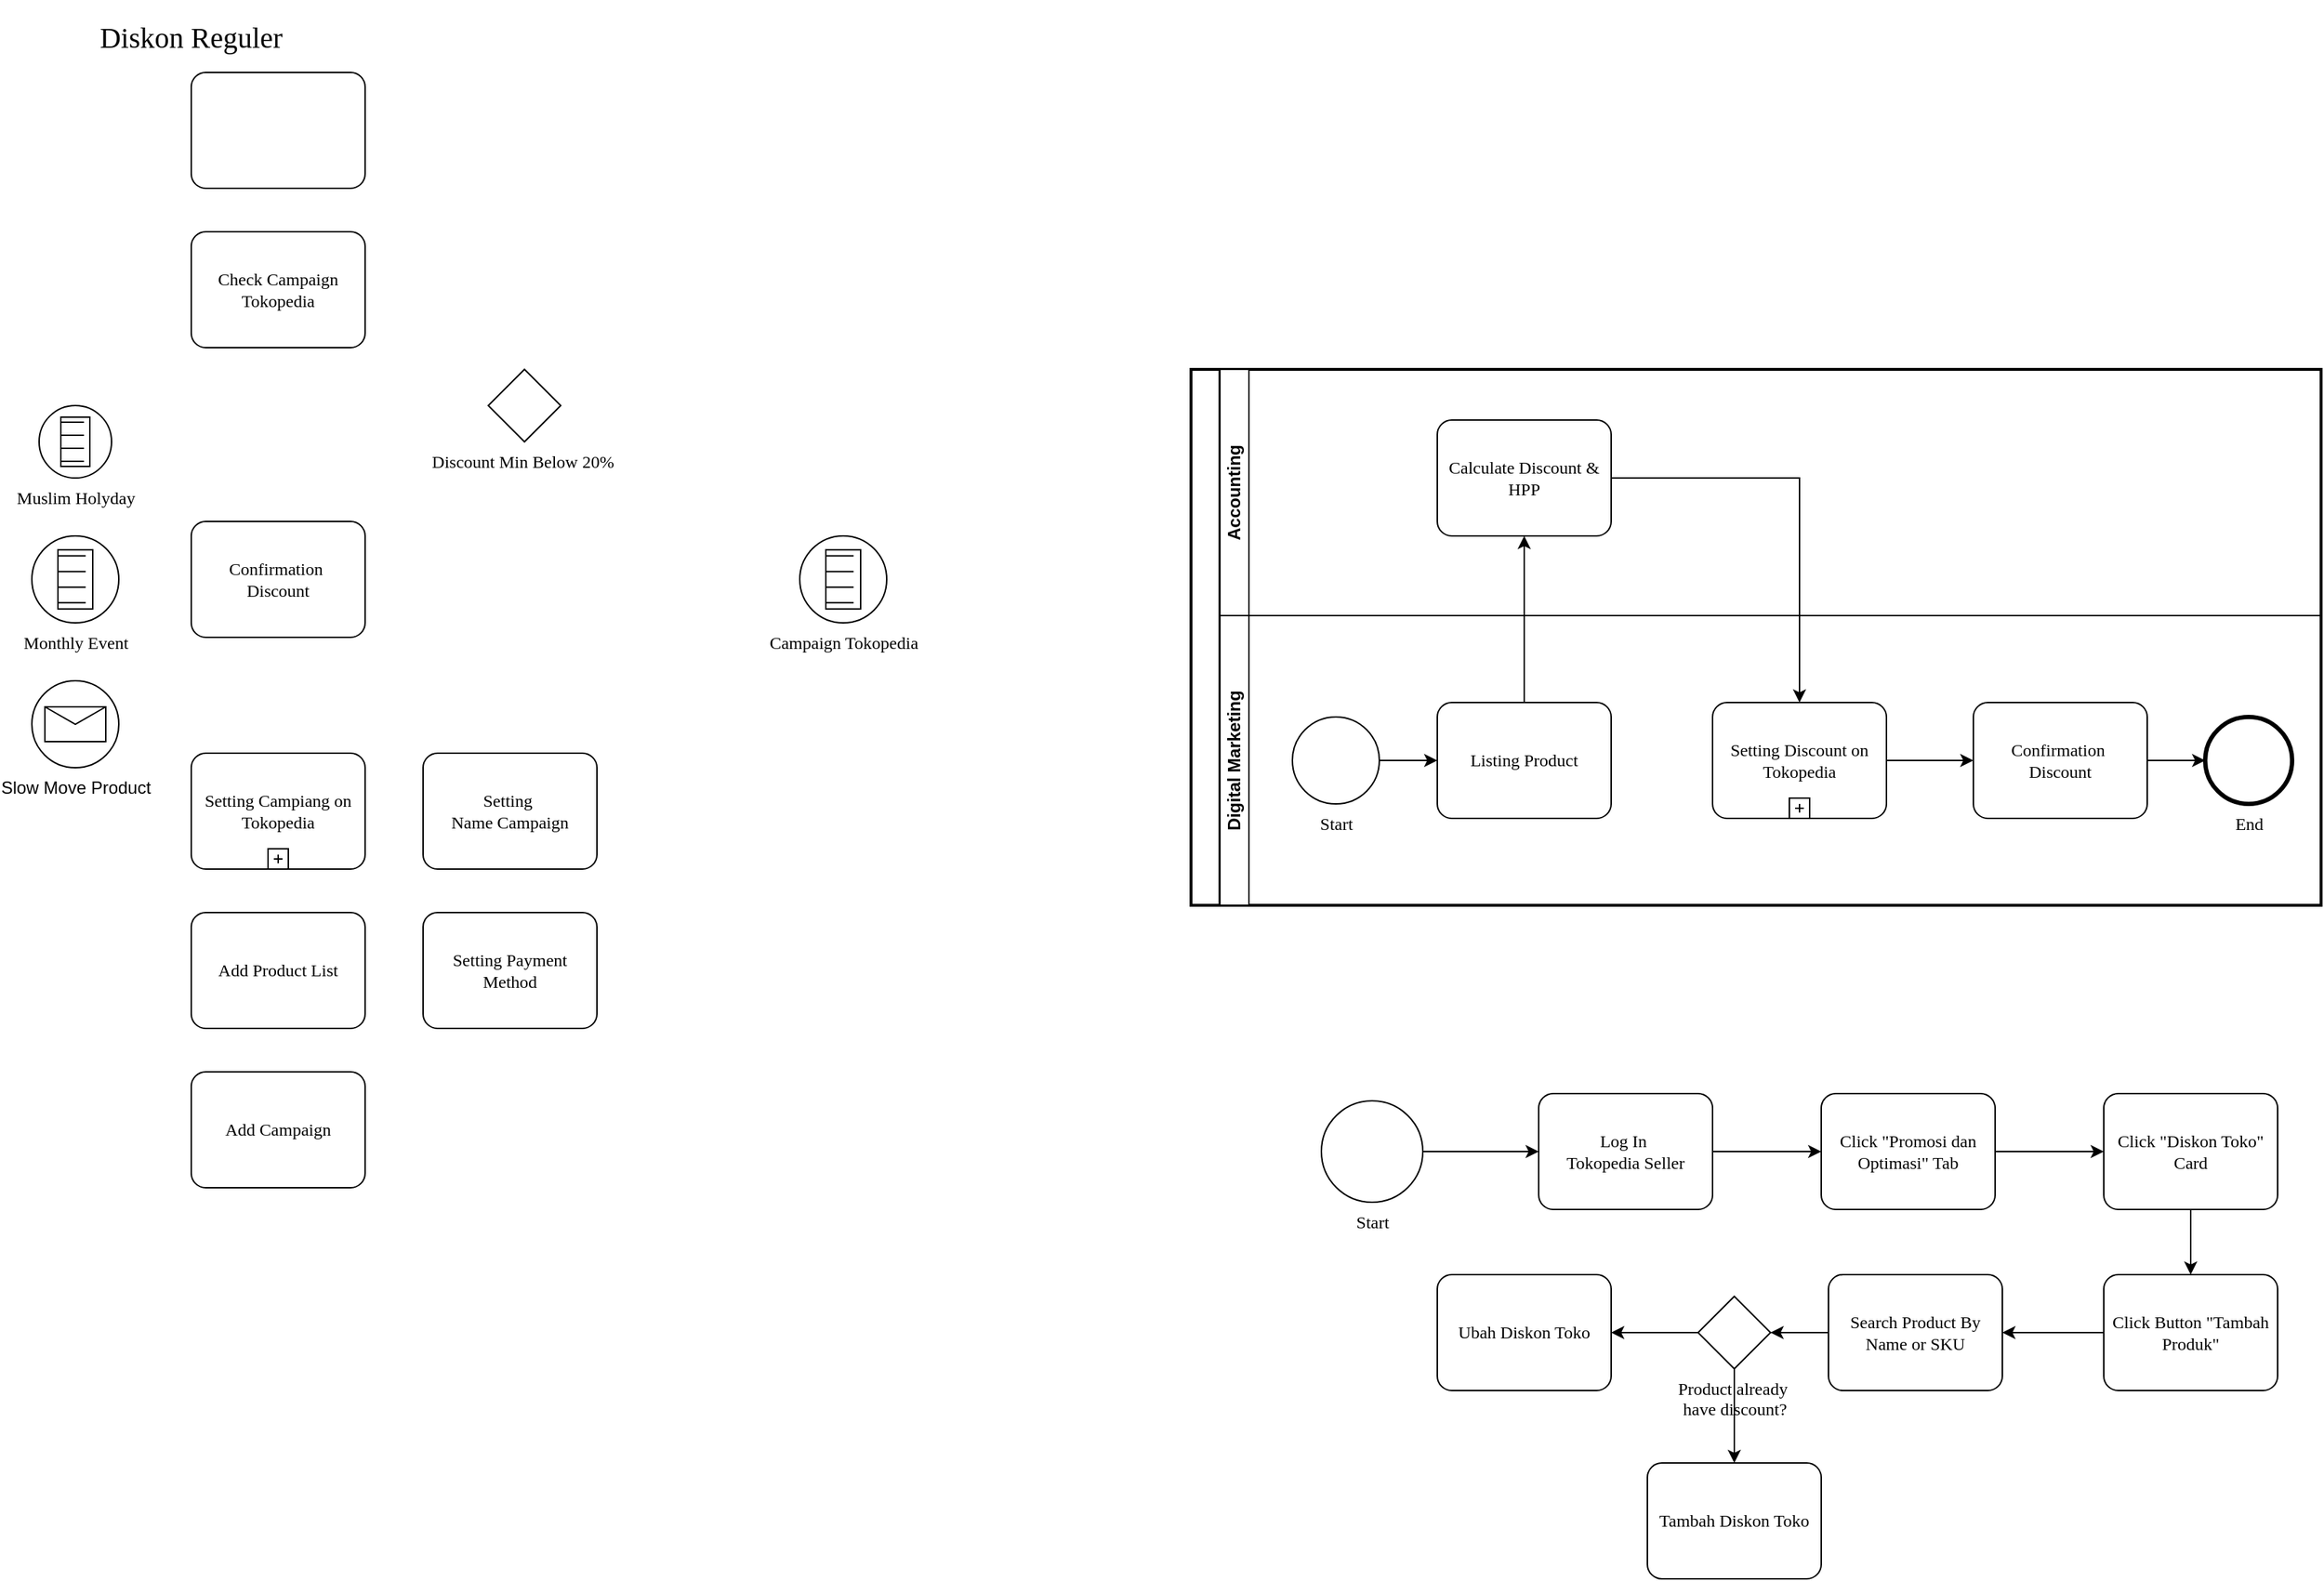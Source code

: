 <mxfile version="24.6.2" type="github">
  <diagram name="Page-1" id="Yi4qCKwHwHE2i9LplEFX">
    <mxGraphModel dx="1085" dy="541" grid="1" gridSize="10" guides="1" tooltips="1" connect="1" arrows="1" fold="1" page="1" pageScale="1" pageWidth="850" pageHeight="1100" math="0" shadow="0">
      <root>
        <mxCell id="0" />
        <mxCell id="1" parent="0" />
        <mxCell id="dL3wJV5hjYVumxx8Xskh-28" value="&lt;font style=&quot;font-size: 20px;&quot;&gt;Diskon Reguler&lt;/font&gt;" style="text;html=1;strokeColor=none;fillColor=none;align=center;verticalAlign=middle;whiteSpace=wrap;rounded=0;fontFamily=Times New Roman;" parent="1" vertex="1">
          <mxGeometry x="45" width="210" height="50" as="geometry" />
        </mxCell>
        <mxCell id="dL3wJV5hjYVumxx8Xskh-38" value="Check Campaign Tokopedia" style="points=[[0.25,0,0],[0.5,0,0],[0.75,0,0],[1,0.25,0],[1,0.5,0],[1,0.75,0],[0.75,1,0],[0.5,1,0],[0.25,1,0],[0,0.75,0],[0,0.5,0],[0,0.25,0]];shape=mxgraph.bpmn.task;whiteSpace=wrap;rectStyle=rounded;size=10;html=1;container=1;expand=0;collapsible=0;taskMarker=abstract;fontFamily=Times New Roman;" parent="1" vertex="1">
          <mxGeometry x="150" y="160" width="120" height="80" as="geometry" />
        </mxCell>
        <mxCell id="dL3wJV5hjYVumxx8Xskh-41" value="&lt;font&gt;Discount Min Below 20%&amp;nbsp;&lt;/font&gt;" style="points=[[0.25,0.25,0],[0.5,0,0],[0.75,0.25,0],[1,0.5,0],[0.75,0.75,0],[0.5,1,0],[0.25,0.75,0],[0,0.5,0]];shape=mxgraph.bpmn.gateway2;html=1;verticalLabelPosition=bottom;labelBackgroundColor=#ffffff;verticalAlign=top;align=center;perimeter=rhombusPerimeter;outlineConnect=0;outline=none;symbol=none;fontFamily=Times New Roman;" parent="1" vertex="1">
          <mxGeometry x="355" y="255" width="50" height="50" as="geometry" />
        </mxCell>
        <mxCell id="dL3wJV5hjYVumxx8Xskh-45" value="" style="points=[[0.25,0,0],[0.5,0,0],[0.75,0,0],[1,0.25,0],[1,0.5,0],[1,0.75,0],[0.75,1,0],[0.5,1,0],[0.25,1,0],[0,0.75,0],[0,0.5,0],[0,0.25,0]];shape=mxgraph.bpmn.task;whiteSpace=wrap;rectStyle=rounded;size=10;html=1;container=1;expand=0;collapsible=0;taskMarker=abstract;fontFamily=Times New Roman;" parent="1" vertex="1">
          <mxGeometry x="150" y="50" width="120" height="80" as="geometry" />
        </mxCell>
        <mxCell id="dL3wJV5hjYVumxx8Xskh-46" value="&lt;font&gt;Product already&amp;nbsp;&lt;/font&gt;&lt;div&gt;&lt;font&gt;have discount?&lt;/font&gt;&lt;/div&gt;" style="points=[[0.25,0.25,0],[0.5,0,0],[0.75,0.25,0],[1,0.5,0],[0.75,0.75,0],[0.5,1,0],[0.25,0.75,0],[0,0.5,0]];shape=mxgraph.bpmn.gateway2;html=1;verticalLabelPosition=bottom;labelBackgroundColor=#ffffff;verticalAlign=top;align=center;perimeter=rhombusPerimeter;outlineConnect=0;outline=none;symbol=none;fontFamily=Times New Roman;" parent="1" vertex="1">
          <mxGeometry x="1190" y="895" width="50" height="50" as="geometry" />
        </mxCell>
        <mxCell id="dL3wJV5hjYVumxx8Xskh-47" value="&lt;font&gt;Confirmation&amp;nbsp;&lt;/font&gt;&lt;div&gt;&lt;font&gt;Discount&lt;/font&gt;&lt;/div&gt;" style="points=[[0.25,0,0],[0.5,0,0],[0.75,0,0],[1,0.25,0],[1,0.5,0],[1,0.75,0],[0.75,1,0],[0.5,1,0],[0.25,1,0],[0,0.75,0],[0,0.5,0],[0,0.25,0]];shape=mxgraph.bpmn.task;whiteSpace=wrap;rectStyle=rounded;size=10;html=1;container=1;expand=0;collapsible=0;taskMarker=abstract;fontFamily=Times New Roman;" parent="1" vertex="1">
          <mxGeometry x="150" y="360" width="120" height="80" as="geometry" />
        </mxCell>
        <mxCell id="dL3wJV5hjYVumxx8Xskh-48" value="Muslim Holyday" style="points=[[0.145,0.145,0],[0.5,0,0],[0.855,0.145,0],[1,0.5,0],[0.855,0.855,0],[0.5,1,0],[0.145,0.855,0],[0,0.5,0]];shape=mxgraph.bpmn.event;html=1;verticalLabelPosition=bottom;labelBackgroundColor=#ffffff;verticalAlign=top;align=center;perimeter=ellipsePerimeter;outlineConnect=0;aspect=fixed;outline=standard;symbol=conditional;fontFamily=Times New Roman;" parent="1" vertex="1">
          <mxGeometry x="45" y="280" width="50" height="50" as="geometry" />
        </mxCell>
        <mxCell id="dL3wJV5hjYVumxx8Xskh-49" value="Monthly Event" style="points=[[0.145,0.145,0],[0.5,0,0],[0.855,0.145,0],[1,0.5,0],[0.855,0.855,0],[0.5,1,0],[0.145,0.855,0],[0,0.5,0]];shape=mxgraph.bpmn.event;html=1;verticalLabelPosition=bottom;labelBackgroundColor=#ffffff;verticalAlign=top;align=center;perimeter=ellipsePerimeter;outlineConnect=0;aspect=fixed;outline=standard;symbol=conditional;fontFamily=Times New Roman;" parent="1" vertex="1">
          <mxGeometry x="40" y="370" width="60" height="60" as="geometry" />
        </mxCell>
        <mxCell id="dL3wJV5hjYVumxx8Xskh-54" value="&lt;font&gt;Setting Campiang on Tokopedia&lt;/font&gt;" style="points=[[0.25,0,0],[0.5,0,0],[0.75,0,0],[1,0.25,0],[1,0.5,0],[1,0.75,0],[0.75,1,0],[0.5,1,0],[0.25,1,0],[0,0.75,0],[0,0.5,0],[0,0.25,0]];shape=mxgraph.bpmn.task;whiteSpace=wrap;rectStyle=rounded;size=10;html=1;container=1;expand=0;collapsible=0;taskMarker=abstract;isLoopSub=1;fontFamily=Times New Roman;" parent="1" vertex="1">
          <mxGeometry x="150" y="520" width="120" height="80" as="geometry" />
        </mxCell>
        <mxCell id="dL3wJV5hjYVumxx8Xskh-56" value="Setting&amp;nbsp;&lt;div&gt;Name Campaign&lt;/div&gt;" style="points=[[0.25,0,0],[0.5,0,0],[0.75,0,0],[1,0.25,0],[1,0.5,0],[1,0.75,0],[0.75,1,0],[0.5,1,0],[0.25,1,0],[0,0.75,0],[0,0.5,0],[0,0.25,0]];shape=mxgraph.bpmn.task;whiteSpace=wrap;rectStyle=rounded;size=10;html=1;container=1;expand=0;collapsible=0;taskMarker=abstract;fontFamily=Times New Roman;" parent="1" vertex="1">
          <mxGeometry x="310" y="520" width="120" height="80" as="geometry" />
        </mxCell>
        <mxCell id="dL3wJV5hjYVumxx8Xskh-57" value="&lt;div&gt;Add Product List&lt;/div&gt;" style="points=[[0.25,0,0],[0.5,0,0],[0.75,0,0],[1,0.25,0],[1,0.5,0],[1,0.75,0],[0.75,1,0],[0.5,1,0],[0.25,1,0],[0,0.75,0],[0,0.5,0],[0,0.25,0]];shape=mxgraph.bpmn.task;whiteSpace=wrap;rectStyle=rounded;size=10;html=1;container=1;expand=0;collapsible=0;taskMarker=abstract;fontFamily=Times New Roman;" parent="1" vertex="1">
          <mxGeometry x="150" y="630" width="120" height="80" as="geometry" />
        </mxCell>
        <mxCell id="dL3wJV5hjYVumxx8Xskh-58" value="&lt;div&gt;Setting Payment Method&lt;/div&gt;" style="points=[[0.25,0,0],[0.5,0,0],[0.75,0,0],[1,0.25,0],[1,0.5,0],[1,0.75,0],[0.75,1,0],[0.5,1,0],[0.25,1,0],[0,0.75,0],[0,0.5,0],[0,0.25,0]];shape=mxgraph.bpmn.task;whiteSpace=wrap;rectStyle=rounded;size=10;html=1;container=1;expand=0;collapsible=0;taskMarker=abstract;fontFamily=Times New Roman;" parent="1" vertex="1">
          <mxGeometry x="310" y="630" width="120" height="80" as="geometry" />
        </mxCell>
        <mxCell id="dL3wJV5hjYVumxx8Xskh-59" value="Add Campaign" style="points=[[0.25,0,0],[0.5,0,0],[0.75,0,0],[1,0.25,0],[1,0.5,0],[1,0.75,0],[0.75,1,0],[0.5,1,0],[0.25,1,0],[0,0.75,0],[0,0.5,0],[0,0.25,0]];shape=mxgraph.bpmn.task;whiteSpace=wrap;rectStyle=rounded;size=10;html=1;container=1;expand=0;collapsible=0;taskMarker=abstract;fontFamily=Times New Roman;" parent="1" vertex="1">
          <mxGeometry x="150" y="740" width="120" height="80" as="geometry" />
        </mxCell>
        <mxCell id="dL3wJV5hjYVumxx8Xskh-61" value="Campaign Tokopedia" style="points=[[0.145,0.145,0],[0.5,0,0],[0.855,0.145,0],[1,0.5,0],[0.855,0.855,0],[0.5,1,0],[0.145,0.855,0],[0,0.5,0]];shape=mxgraph.bpmn.event;html=1;verticalLabelPosition=bottom;labelBackgroundColor=#ffffff;verticalAlign=top;align=center;perimeter=ellipsePerimeter;outlineConnect=0;aspect=fixed;outline=standard;symbol=conditional;fontFamily=Times New Roman;" parent="1" vertex="1">
          <mxGeometry x="570" y="370" width="60" height="60" as="geometry" />
        </mxCell>
        <mxCell id="dL3wJV5hjYVumxx8Xskh-62" value="Slow Move Product" style="points=[[0.145,0.145,0],[0.5,0,0],[0.855,0.145,0],[1,0.5,0],[0.855,0.855,0],[0.5,1,0],[0.145,0.855,0],[0,0.5,0]];shape=mxgraph.bpmn.event;html=1;verticalLabelPosition=bottom;labelBackgroundColor=#ffffff;verticalAlign=top;align=center;perimeter=ellipsePerimeter;outlineConnect=0;aspect=fixed;outline=standard;symbol=message;" parent="1" vertex="1">
          <mxGeometry x="40" y="470" width="60" height="60" as="geometry" />
        </mxCell>
        <mxCell id="dL3wJV5hjYVumxx8Xskh-63" value="" style="swimlane;html=1;startSize=20;fontStyle=0;collapsible=0;horizontal=0;swimlaneLine=1;swimlaneFillColor=#ffffff;strokeWidth=2;whiteSpace=wrap;" parent="1" vertex="1">
          <mxGeometry x="840" y="255" width="780" height="370" as="geometry" />
        </mxCell>
        <mxCell id="dL3wJV5hjYVumxx8Xskh-65" value="Accounting" style="swimlane;startSize=20;horizontal=0;html=1;whiteSpace=wrap;" parent="dL3wJV5hjYVumxx8Xskh-63" vertex="1">
          <mxGeometry x="20" width="760" height="170" as="geometry" />
        </mxCell>
        <mxCell id="dL3wJV5hjYVumxx8Xskh-39" value="Calculate Discount &amp;amp; HPP" style="points=[[0.25,0,0],[0.5,0,0],[0.75,0,0],[1,0.25,0],[1,0.5,0],[1,0.75,0],[0.75,1,0],[0.5,1,0],[0.25,1,0],[0,0.75,0],[0,0.5,0],[0,0.25,0]];shape=mxgraph.bpmn.task;whiteSpace=wrap;rectStyle=rounded;size=10;html=1;container=1;expand=0;collapsible=0;taskMarker=abstract;fontFamily=Times New Roman;" parent="dL3wJV5hjYVumxx8Xskh-65" vertex="1">
          <mxGeometry x="150" y="35" width="120" height="80" as="geometry" />
        </mxCell>
        <mxCell id="dL3wJV5hjYVumxx8Xskh-66" value="Digital Marketing" style="swimlane;startSize=20;horizontal=0;html=1;whiteSpace=wrap;" parent="dL3wJV5hjYVumxx8Xskh-63" vertex="1">
          <mxGeometry x="20" y="170" width="760" height="200" as="geometry" />
        </mxCell>
        <mxCell id="dL3wJV5hjYVumxx8Xskh-37" value="Start" style="points=[[0.145,0.145,0],[0.5,0,0],[0.855,0.145,0],[1,0.5,0],[0.855,0.855,0],[0.5,1,0],[0.145,0.855,0],[0,0.5,0]];shape=mxgraph.bpmn.event;html=1;verticalLabelPosition=bottom;labelBackgroundColor=#ffffff;verticalAlign=top;align=center;perimeter=ellipsePerimeter;outlineConnect=0;aspect=fixed;outline=standard;symbol=general;fontFamily=Times New Roman;" parent="dL3wJV5hjYVumxx8Xskh-66" vertex="1">
          <mxGeometry x="50" y="70" width="60" height="60" as="geometry" />
        </mxCell>
        <mxCell id="dL3wJV5hjYVumxx8Xskh-27" value="Listing Product" style="points=[[0.25,0,0],[0.5,0,0],[0.75,0,0],[1,0.25,0],[1,0.5,0],[1,0.75,0],[0.75,1,0],[0.5,1,0],[0.25,1,0],[0,0.75,0],[0,0.5,0],[0,0.25,0]];shape=mxgraph.bpmn.task;whiteSpace=wrap;rectStyle=rounded;size=10;html=1;container=1;expand=0;collapsible=0;taskMarker=abstract;fontFamily=Times New Roman;" parent="dL3wJV5hjYVumxx8Xskh-66" vertex="1">
          <mxGeometry x="150" y="60" width="120" height="80" as="geometry" />
        </mxCell>
        <mxCell id="dL3wJV5hjYVumxx8Xskh-67" style="edgeStyle=orthogonalEdgeStyle;rounded=0;orthogonalLoop=1;jettySize=auto;html=1;entryX=0;entryY=0.5;entryDx=0;entryDy=0;entryPerimeter=0;" parent="dL3wJV5hjYVumxx8Xskh-66" source="dL3wJV5hjYVumxx8Xskh-37" target="dL3wJV5hjYVumxx8Xskh-27" edge="1">
          <mxGeometry relative="1" as="geometry" />
        </mxCell>
        <mxCell id="dL3wJV5hjYVumxx8Xskh-44" value="&lt;font&gt;Setting Discount on Tokopedia&lt;/font&gt;" style="points=[[0.25,0,0],[0.5,0,0],[0.75,0,0],[1,0.25,0],[1,0.5,0],[1,0.75,0],[0.75,1,0],[0.5,1,0],[0.25,1,0],[0,0.75,0],[0,0.5,0],[0,0.25,0]];shape=mxgraph.bpmn.task;whiteSpace=wrap;rectStyle=rounded;size=10;html=1;container=1;expand=0;collapsible=0;taskMarker=abstract;isLoopSub=1;fontFamily=Times New Roman;" parent="dL3wJV5hjYVumxx8Xskh-66" vertex="1">
          <mxGeometry x="340" y="60" width="120" height="80" as="geometry" />
        </mxCell>
        <mxCell id="dL3wJV5hjYVumxx8Xskh-73" value="End" style="points=[[0.145,0.145,0],[0.5,0,0],[0.855,0.145,0],[1,0.5,0],[0.855,0.855,0],[0.5,1,0],[0.145,0.855,0],[0,0.5,0]];shape=mxgraph.bpmn.event;html=1;verticalLabelPosition=bottom;labelBackgroundColor=#ffffff;verticalAlign=top;align=center;perimeter=ellipsePerimeter;outlineConnect=0;aspect=fixed;outline=end;symbol=terminate2;fontFamily=Times New Roman;" parent="dL3wJV5hjYVumxx8Xskh-66" vertex="1">
          <mxGeometry x="680" y="70" width="60" height="60" as="geometry" />
        </mxCell>
        <mxCell id="dL3wJV5hjYVumxx8Xskh-77" value="" style="edgeStyle=orthogonalEdgeStyle;rounded=0;orthogonalLoop=1;jettySize=auto;html=1;" parent="dL3wJV5hjYVumxx8Xskh-66" source="dL3wJV5hjYVumxx8Xskh-75" target="dL3wJV5hjYVumxx8Xskh-73" edge="1">
          <mxGeometry relative="1" as="geometry" />
        </mxCell>
        <mxCell id="dL3wJV5hjYVumxx8Xskh-75" value="&lt;font&gt;Confirmation&amp;nbsp;&lt;/font&gt;&lt;div&gt;&lt;font&gt;Discount&lt;/font&gt;&lt;/div&gt;" style="points=[[0.25,0,0],[0.5,0,0],[0.75,0,0],[1,0.25,0],[1,0.5,0],[1,0.75,0],[0.75,1,0],[0.5,1,0],[0.25,1,0],[0,0.75,0],[0,0.5,0],[0,0.25,0]];shape=mxgraph.bpmn.task;whiteSpace=wrap;rectStyle=rounded;size=10;html=1;container=1;expand=0;collapsible=0;taskMarker=abstract;fontFamily=Times New Roman;" parent="dL3wJV5hjYVumxx8Xskh-66" vertex="1">
          <mxGeometry x="520" y="60" width="120" height="80" as="geometry" />
        </mxCell>
        <mxCell id="dL3wJV5hjYVumxx8Xskh-76" style="edgeStyle=orthogonalEdgeStyle;rounded=0;orthogonalLoop=1;jettySize=auto;html=1;entryX=0;entryY=0.5;entryDx=0;entryDy=0;entryPerimeter=0;" parent="dL3wJV5hjYVumxx8Xskh-66" source="dL3wJV5hjYVumxx8Xskh-44" target="dL3wJV5hjYVumxx8Xskh-75" edge="1">
          <mxGeometry relative="1" as="geometry" />
        </mxCell>
        <mxCell id="dL3wJV5hjYVumxx8Xskh-70" style="edgeStyle=orthogonalEdgeStyle;rounded=0;orthogonalLoop=1;jettySize=auto;html=1;entryX=0.5;entryY=1;entryDx=0;entryDy=0;entryPerimeter=0;" parent="dL3wJV5hjYVumxx8Xskh-63" source="dL3wJV5hjYVumxx8Xskh-27" target="dL3wJV5hjYVumxx8Xskh-39" edge="1">
          <mxGeometry relative="1" as="geometry" />
        </mxCell>
        <mxCell id="dL3wJV5hjYVumxx8Xskh-72" style="edgeStyle=orthogonalEdgeStyle;rounded=0;orthogonalLoop=1;jettySize=auto;html=1;entryX=0.5;entryY=0;entryDx=0;entryDy=0;entryPerimeter=0;" parent="dL3wJV5hjYVumxx8Xskh-63" source="dL3wJV5hjYVumxx8Xskh-39" target="dL3wJV5hjYVumxx8Xskh-44" edge="1">
          <mxGeometry relative="1" as="geometry" />
        </mxCell>
        <mxCell id="dL3wJV5hjYVumxx8Xskh-78" value="Start" style="points=[[0.145,0.145,0],[0.5,0,0],[0.855,0.145,0],[1,0.5,0],[0.855,0.855,0],[0.5,1,0],[0.145,0.855,0],[0,0.5,0]];shape=mxgraph.bpmn.event;html=1;verticalLabelPosition=bottom;labelBackgroundColor=#ffffff;verticalAlign=top;align=center;perimeter=ellipsePerimeter;outlineConnect=0;aspect=fixed;outline=standard;symbol=general;fontFamily=Times New Roman;" parent="1" vertex="1">
          <mxGeometry x="930" y="760" width="70" height="70" as="geometry" />
        </mxCell>
        <mxCell id="dL3wJV5hjYVumxx8Xskh-79" value="Log In&amp;nbsp;&lt;div&gt;Tokopedia Seller&lt;/div&gt;" style="points=[[0.25,0,0],[0.5,0,0],[0.75,0,0],[1,0.25,0],[1,0.5,0],[1,0.75,0],[0.75,1,0],[0.5,1,0],[0.25,1,0],[0,0.75,0],[0,0.5,0],[0,0.25,0]];shape=mxgraph.bpmn.task;whiteSpace=wrap;rectStyle=rounded;size=10;html=1;container=1;expand=0;collapsible=0;taskMarker=abstract;fontFamily=Times New Roman;" parent="1" vertex="1">
          <mxGeometry x="1080" y="755" width="120" height="80" as="geometry" />
        </mxCell>
        <mxCell id="dL3wJV5hjYVumxx8Xskh-80" value="Click &quot;Promosi dan Optimasi&quot; Tab" style="points=[[0.25,0,0],[0.5,0,0],[0.75,0,0],[1,0.25,0],[1,0.5,0],[1,0.75,0],[0.75,1,0],[0.5,1,0],[0.25,1,0],[0,0.75,0],[0,0.5,0],[0,0.25,0]];shape=mxgraph.bpmn.task;whiteSpace=wrap;rectStyle=rounded;size=10;html=1;container=1;expand=0;collapsible=0;taskMarker=abstract;fontFamily=Times New Roman;" parent="1" vertex="1">
          <mxGeometry x="1275" y="755" width="120" height="80" as="geometry" />
        </mxCell>
        <mxCell id="dL3wJV5hjYVumxx8Xskh-81" value="Click &quot;Diskon Toko&quot; Card" style="points=[[0.25,0,0],[0.5,0,0],[0.75,0,0],[1,0.25,0],[1,0.5,0],[1,0.75,0],[0.75,1,0],[0.5,1,0],[0.25,1,0],[0,0.75,0],[0,0.5,0],[0,0.25,0]];shape=mxgraph.bpmn.task;whiteSpace=wrap;rectStyle=rounded;size=10;html=1;container=1;expand=0;collapsible=0;taskMarker=abstract;fontFamily=Times New Roman;" parent="1" vertex="1">
          <mxGeometry x="1470" y="755" width="120" height="80" as="geometry" />
        </mxCell>
        <mxCell id="dL3wJV5hjYVumxx8Xskh-82" value="Ubah Diskon Toko" style="points=[[0.25,0,0],[0.5,0,0],[0.75,0,0],[1,0.25,0],[1,0.5,0],[1,0.75,0],[0.75,1,0],[0.5,1,0],[0.25,1,0],[0,0.75,0],[0,0.5,0],[0,0.25,0]];shape=mxgraph.bpmn.task;whiteSpace=wrap;rectStyle=rounded;size=10;html=1;container=1;expand=0;collapsible=0;taskMarker=abstract;fontFamily=Times New Roman;" parent="1" vertex="1">
          <mxGeometry x="1010" y="880" width="120" height="80" as="geometry" />
        </mxCell>
        <mxCell id="dL3wJV5hjYVumxx8Xskh-84" value="Click Button &quot;Tambah Produk&quot;" style="points=[[0.25,0,0],[0.5,0,0],[0.75,0,0],[1,0.25,0],[1,0.5,0],[1,0.75,0],[0.75,1,0],[0.5,1,0],[0.25,1,0],[0,0.75,0],[0,0.5,0],[0,0.25,0]];shape=mxgraph.bpmn.task;whiteSpace=wrap;rectStyle=rounded;size=10;html=1;container=1;expand=0;collapsible=0;taskMarker=abstract;fontFamily=Times New Roman;" parent="1" vertex="1">
          <mxGeometry x="1470" y="880" width="120" height="80" as="geometry" />
        </mxCell>
        <mxCell id="AmRcjTsEnoSWmWyxUsRI-7" value="" style="edgeStyle=orthogonalEdgeStyle;rounded=0;orthogonalLoop=1;jettySize=auto;html=1;" edge="1" parent="1" source="dL3wJV5hjYVumxx8Xskh-85" target="dL3wJV5hjYVumxx8Xskh-46">
          <mxGeometry relative="1" as="geometry" />
        </mxCell>
        <mxCell id="dL3wJV5hjYVumxx8Xskh-85" value="Search Product By Name or SKU" style="points=[[0.25,0,0],[0.5,0,0],[0.75,0,0],[1,0.25,0],[1,0.5,0],[1,0.75,0],[0.75,1,0],[0.5,1,0],[0.25,1,0],[0,0.75,0],[0,0.5,0],[0,0.25,0]];shape=mxgraph.bpmn.task;whiteSpace=wrap;rectStyle=rounded;size=10;html=1;container=1;expand=0;collapsible=0;taskMarker=abstract;fontFamily=Times New Roman;" parent="1" vertex="1">
          <mxGeometry x="1280" y="880" width="120" height="80" as="geometry" />
        </mxCell>
        <mxCell id="AmRcjTsEnoSWmWyxUsRI-1" style="edgeStyle=orthogonalEdgeStyle;rounded=0;orthogonalLoop=1;jettySize=auto;html=1;entryX=0;entryY=0.5;entryDx=0;entryDy=0;entryPerimeter=0;" edge="1" parent="1" source="dL3wJV5hjYVumxx8Xskh-78" target="dL3wJV5hjYVumxx8Xskh-79">
          <mxGeometry relative="1" as="geometry" />
        </mxCell>
        <mxCell id="AmRcjTsEnoSWmWyxUsRI-2" style="edgeStyle=orthogonalEdgeStyle;rounded=0;orthogonalLoop=1;jettySize=auto;html=1;entryX=0;entryY=0.5;entryDx=0;entryDy=0;entryPerimeter=0;" edge="1" parent="1" source="dL3wJV5hjYVumxx8Xskh-79" target="dL3wJV5hjYVumxx8Xskh-80">
          <mxGeometry relative="1" as="geometry" />
        </mxCell>
        <mxCell id="AmRcjTsEnoSWmWyxUsRI-3" style="edgeStyle=orthogonalEdgeStyle;rounded=0;orthogonalLoop=1;jettySize=auto;html=1;entryX=0;entryY=0.5;entryDx=0;entryDy=0;entryPerimeter=0;" edge="1" parent="1" source="dL3wJV5hjYVumxx8Xskh-80" target="dL3wJV5hjYVumxx8Xskh-81">
          <mxGeometry relative="1" as="geometry" />
        </mxCell>
        <mxCell id="AmRcjTsEnoSWmWyxUsRI-5" style="edgeStyle=orthogonalEdgeStyle;rounded=0;orthogonalLoop=1;jettySize=auto;html=1;entryX=0.5;entryY=0;entryDx=0;entryDy=0;entryPerimeter=0;" edge="1" parent="1" source="dL3wJV5hjYVumxx8Xskh-81" target="dL3wJV5hjYVumxx8Xskh-84">
          <mxGeometry relative="1" as="geometry" />
        </mxCell>
        <mxCell id="AmRcjTsEnoSWmWyxUsRI-6" style="edgeStyle=orthogonalEdgeStyle;rounded=0;orthogonalLoop=1;jettySize=auto;html=1;entryX=1;entryY=0.5;entryDx=0;entryDy=0;entryPerimeter=0;" edge="1" parent="1" source="dL3wJV5hjYVumxx8Xskh-84" target="dL3wJV5hjYVumxx8Xskh-85">
          <mxGeometry relative="1" as="geometry" />
        </mxCell>
        <mxCell id="AmRcjTsEnoSWmWyxUsRI-8" value="Tambah Diskon Toko" style="points=[[0.25,0,0],[0.5,0,0],[0.75,0,0],[1,0.25,0],[1,0.5,0],[1,0.75,0],[0.75,1,0],[0.5,1,0],[0.25,1,0],[0,0.75,0],[0,0.5,0],[0,0.25,0]];shape=mxgraph.bpmn.task;whiteSpace=wrap;rectStyle=rounded;size=10;html=1;container=1;expand=0;collapsible=0;taskMarker=abstract;fontFamily=Times New Roman;" vertex="1" parent="1">
          <mxGeometry x="1155" y="1010" width="120" height="80" as="geometry" />
        </mxCell>
        <mxCell id="AmRcjTsEnoSWmWyxUsRI-9" style="edgeStyle=orthogonalEdgeStyle;rounded=0;orthogonalLoop=1;jettySize=auto;html=1;entryX=1;entryY=0.5;entryDx=0;entryDy=0;entryPerimeter=0;" edge="1" parent="1" source="dL3wJV5hjYVumxx8Xskh-46" target="dL3wJV5hjYVumxx8Xskh-82">
          <mxGeometry relative="1" as="geometry" />
        </mxCell>
        <mxCell id="AmRcjTsEnoSWmWyxUsRI-10" style="edgeStyle=orthogonalEdgeStyle;rounded=0;orthogonalLoop=1;jettySize=auto;html=1;entryX=0.5;entryY=0;entryDx=0;entryDy=0;entryPerimeter=0;" edge="1" parent="1" source="dL3wJV5hjYVumxx8Xskh-46" target="AmRcjTsEnoSWmWyxUsRI-8">
          <mxGeometry relative="1" as="geometry" />
        </mxCell>
      </root>
    </mxGraphModel>
  </diagram>
</mxfile>
